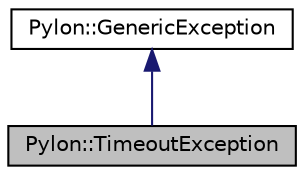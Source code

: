 digraph "Pylon::TimeoutException"
{
  edge [fontname="Helvetica",fontsize="10",labelfontname="Helvetica",labelfontsize="10"];
  node [fontname="Helvetica",fontsize="10",shape=record];
  Node1 [label="Pylon::TimeoutException",height=0.2,width=0.4,color="black", fillcolor="grey75", style="filled", fontcolor="black"];
  Node2 -> Node1 [dir="back",color="midnightblue",fontsize="10",style="solid",fontname="Helvetica"];
  Node2 [label="Pylon::GenericException",height=0.2,width=0.4,color="black", fillcolor="white", style="filled",URL="$class_pylon_1_1_generic_exception.html",tooltip="pylon exception class "];
}
